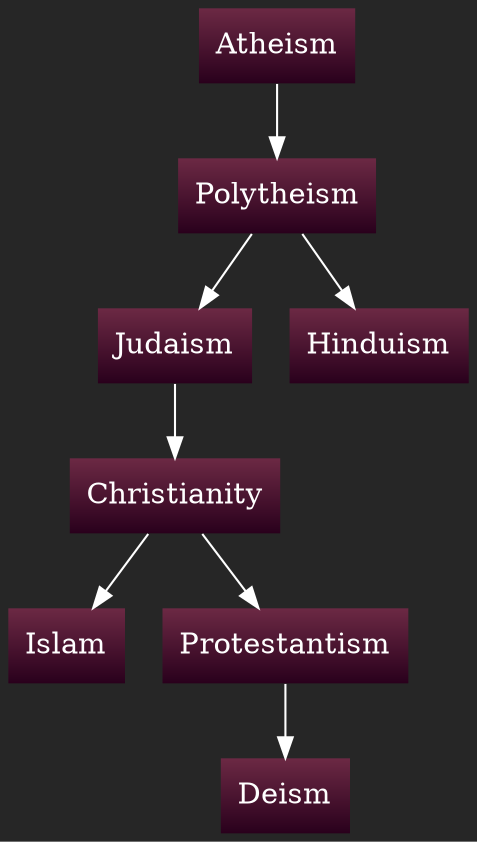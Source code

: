 digraph D {
rankdir = TB
style = filled
fontcolor = white
color = white
bgcolor = "#262626"
gradientangle = 0
dpi = 300
"cluster_75" [rankdir=TB, shape=box, penwidth=0, color=black, fontcolor=white, fillcolor="#6C2944:#29001C", style=filled, gradientangle=270.05, label="Atheism"]
"cluster_76" [rankdir=TB, shape=box, penwidth=0, color=black, fontcolor=white, fillcolor="#6C2944:#29001C", style=filled, gradientangle=270.05, label="Polytheism"]
"cluster_77" [rankdir=TB, shape=box, penwidth=0, color=black, fontcolor=white, fillcolor="#6C2944:#29001C", style=filled, gradientangle=270.05, label="Judaism"]
"cluster_78" [rankdir=TB, shape=box, penwidth=0, color=black, fontcolor=white, fillcolor="#6C2944:#29001C", style=filled, gradientangle=270.05, label="Christianity"]
"cluster_79" [rankdir=TB, shape=box, penwidth=0, color=black, fontcolor=white, fillcolor="#6C2944:#29001C", style=filled, gradientangle=270.05, label="Islam"]
"cluster_78" -> "cluster_79" [color=white, penwidth=1, ltail="cluster_78", lhead="cluster_79"]
"cluster_80" [rankdir=TB, shape=box, penwidth=0, color=black, fontcolor=white, fillcolor="#6C2944:#29001C", style=filled, gradientangle=270.05, label="Protestantism"]
"cluster_81" [rankdir=TB, shape=box, penwidth=0, color=black, fontcolor=white, fillcolor="#6C2944:#29001C", style=filled, gradientangle=270.05, label="Deism"]
"cluster_80" -> "cluster_81" [color=white, penwidth=1, ltail="cluster_80", lhead="cluster_81"]
"cluster_78" -> "cluster_80" [color=white, penwidth=1, ltail="cluster_80", lhead="cluster_81"]
"cluster_77" -> "cluster_78" [color=white, penwidth=1, ltail="cluster_80", lhead="cluster_81"]
"cluster_76" -> "cluster_77" [color=white, penwidth=1, ltail="cluster_80", lhead="cluster_81"]
"cluster_82" [rankdir=TB, shape=box, penwidth=0, color=black, fontcolor=white, fillcolor="#6C2944:#29001C", style=filled, gradientangle=270.05, label="Hinduism"]
"cluster_76" -> "cluster_82" [color=white, penwidth=1, ltail="cluster_76", lhead="cluster_82"]
"cluster_75" -> "cluster_76" [color=white, penwidth=1, ltail="cluster_76", lhead="cluster_82"]
}